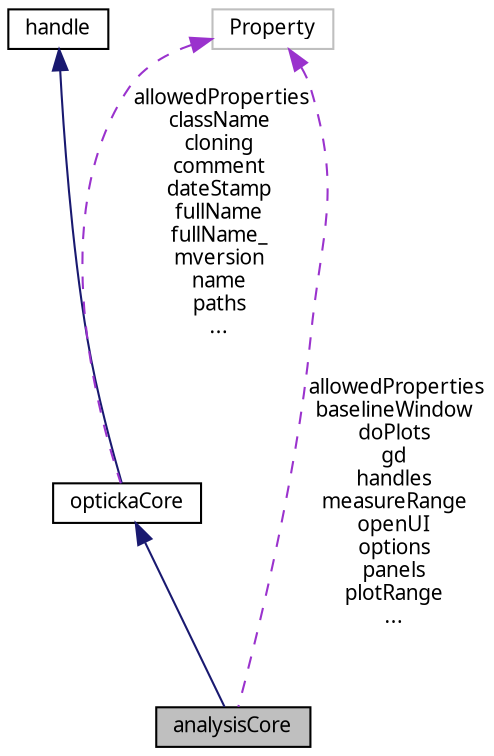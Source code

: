 digraph "analysisCore"
{
 // LATEX_PDF_SIZE
  edge [fontname="Graublau Slab",fontsize="10",labelfontname="Graublau Slab",labelfontsize="10"];
  node [fontname="Graublau Slab",fontsize="10",shape=record];
  Node1 [label="analysisCore",height=0.2,width=0.4,color="black", fillcolor="grey75", style="filled", fontcolor="black",tooltip="analysisCore base class inherited by other analysis classes. analysisCore is itself derived from opti..."];
  Node2 -> Node1 [dir="back",color="midnightblue",fontsize="10",style="solid",fontname="Graublau Slab"];
  Node2 [label="optickaCore",height=0.2,width=0.4,color="black", fillcolor="white", style="filled",URL="$classopticka_core.html",tooltip="optickaCore base class inherited by many other opticka classes. optickaCore is itself derived from ha..."];
  Node3 -> Node2 [dir="back",color="midnightblue",fontsize="10",style="solid",fontname="Graublau Slab"];
  Node3 [label="handle",height=0.2,width=0.4,color="black", fillcolor="white", style="filled",URL="$classhandle.html",tooltip=" "];
  Node4 -> Node2 [dir="back",color="darkorchid3",fontsize="10",style="dashed",label=" allowedProperties\nclassName\ncloning\ncomment\ndateStamp\nfullName\nfullName_\nmversion\nname\npaths\n..." ,fontname="Graublau Slab"];
  Node4 [label="Property",height=0.2,width=0.4,color="grey75", fillcolor="white", style="filled",tooltip=" "];
  Node4 -> Node1 [dir="back",color="darkorchid3",fontsize="10",style="dashed",label=" allowedProperties\nbaselineWindow\ndoPlots\ngd\nhandles\nmeasureRange\nopenUI\noptions\npanels\nplotRange\n..." ,fontname="Graublau Slab"];
}
